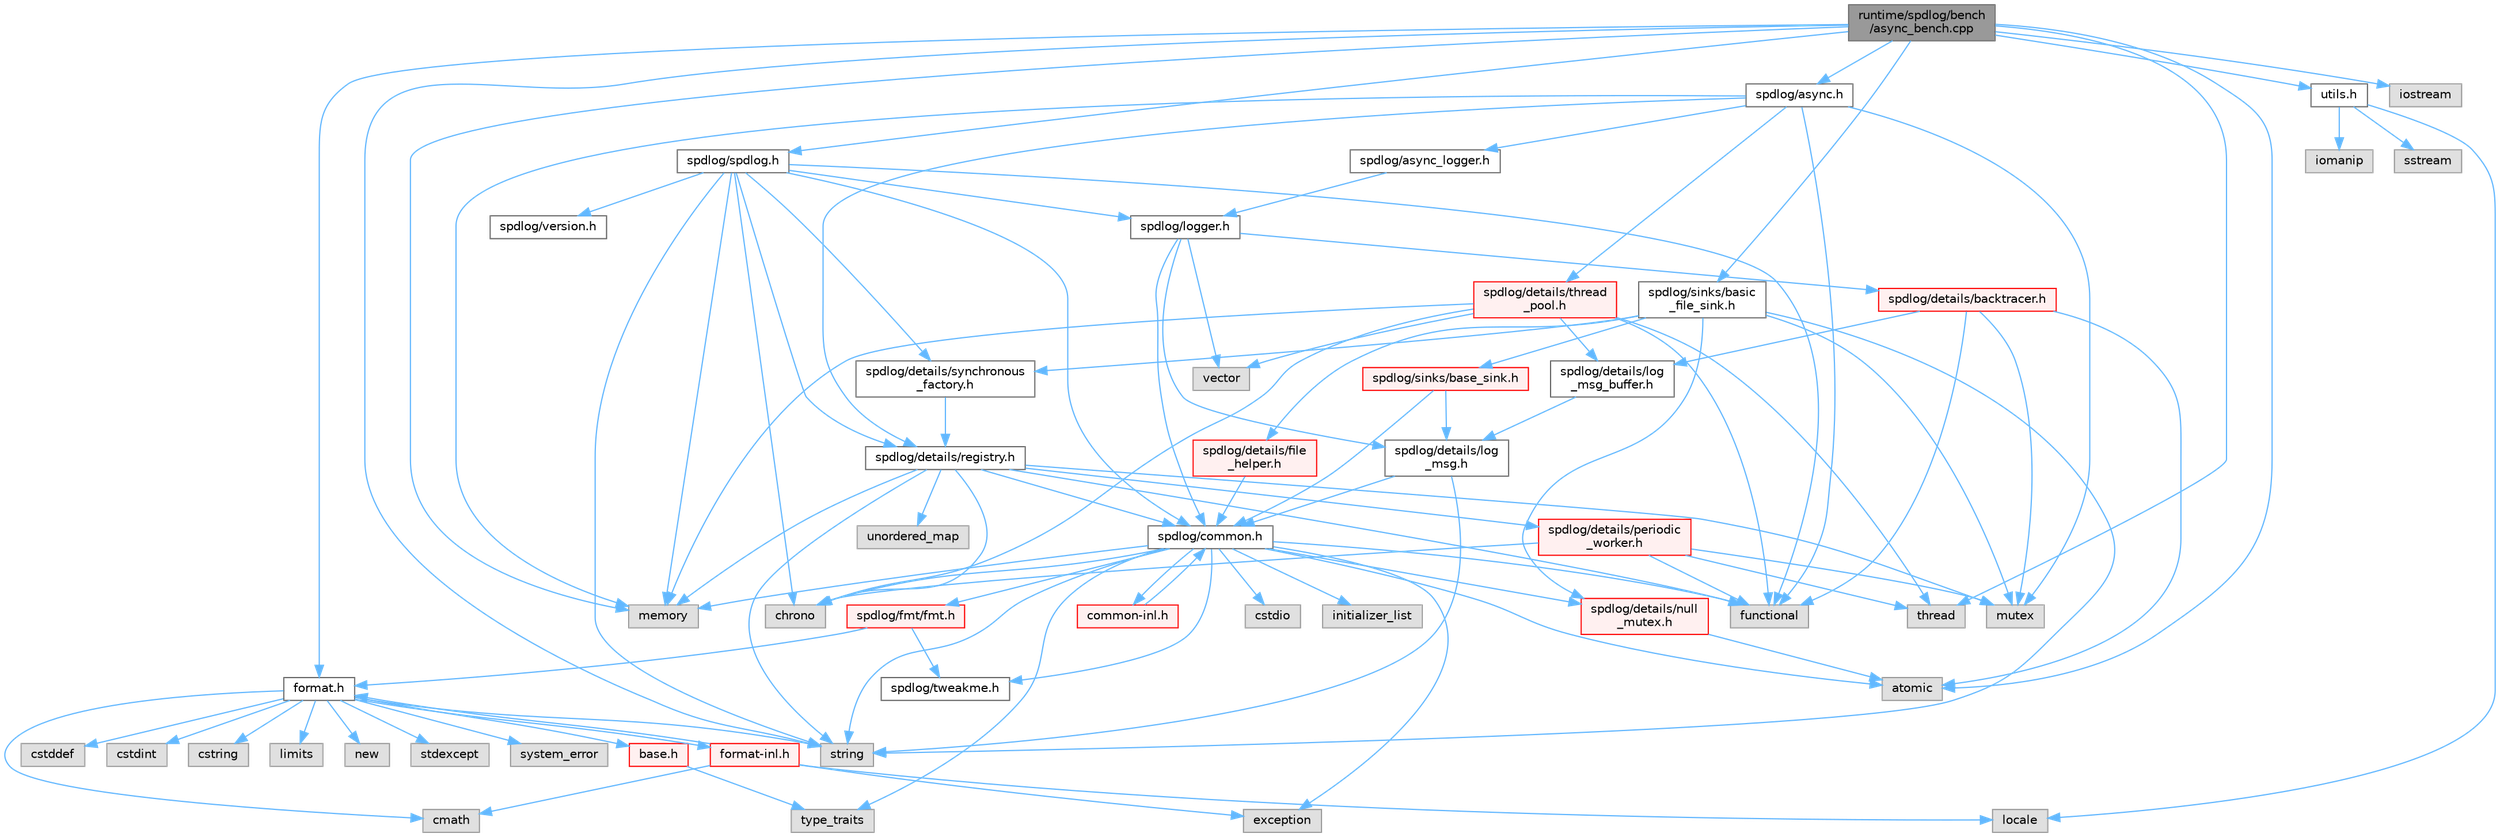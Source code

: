 digraph "runtime/spdlog/bench/async_bench.cpp"
{
 // LATEX_PDF_SIZE
  bgcolor="transparent";
  edge [fontname=Helvetica,fontsize=10,labelfontname=Helvetica,labelfontsize=10];
  node [fontname=Helvetica,fontsize=10,shape=box,height=0.2,width=0.4];
  Node1 [id="Node000001",label="runtime/spdlog/bench\l/async_bench.cpp",height=0.2,width=0.4,color="gray40", fillcolor="grey60", style="filled", fontcolor="black",tooltip=" "];
  Node1 -> Node2 [id="edge102_Node000001_Node000002",color="steelblue1",style="solid",tooltip=" "];
  Node2 [id="Node000002",label="spdlog/spdlog.h",height=0.2,width=0.4,color="grey40", fillcolor="white", style="filled",URL="$spdlog_8h.html",tooltip=" "];
  Node2 -> Node3 [id="edge103_Node000002_Node000003",color="steelblue1",style="solid",tooltip=" "];
  Node3 [id="Node000003",label="spdlog/common.h",height=0.2,width=0.4,color="grey40", fillcolor="white", style="filled",URL="$common_8h.html",tooltip=" "];
  Node3 -> Node4 [id="edge104_Node000003_Node000004",color="steelblue1",style="solid",tooltip=" "];
  Node4 [id="Node000004",label="spdlog/details/null\l_mutex.h",height=0.2,width=0.4,color="red", fillcolor="#FFF0F0", style="filled",URL="$null__mutex_8h.html",tooltip=" "];
  Node4 -> Node5 [id="edge105_Node000004_Node000005",color="steelblue1",style="solid",tooltip=" "];
  Node5 [id="Node000005",label="atomic",height=0.2,width=0.4,color="grey60", fillcolor="#E0E0E0", style="filled",tooltip=" "];
  Node3 -> Node7 [id="edge106_Node000003_Node000007",color="steelblue1",style="solid",tooltip=" "];
  Node7 [id="Node000007",label="spdlog/tweakme.h",height=0.2,width=0.4,color="grey40", fillcolor="white", style="filled",URL="$tweakme_8h.html",tooltip=" "];
  Node3 -> Node5 [id="edge107_Node000003_Node000005",color="steelblue1",style="solid",tooltip=" "];
  Node3 -> Node8 [id="edge108_Node000003_Node000008",color="steelblue1",style="solid",tooltip=" "];
  Node8 [id="Node000008",label="chrono",height=0.2,width=0.4,color="grey60", fillcolor="#E0E0E0", style="filled",tooltip=" "];
  Node3 -> Node9 [id="edge109_Node000003_Node000009",color="steelblue1",style="solid",tooltip=" "];
  Node9 [id="Node000009",label="cstdio",height=0.2,width=0.4,color="grey60", fillcolor="#E0E0E0", style="filled",tooltip=" "];
  Node3 -> Node10 [id="edge110_Node000003_Node000010",color="steelblue1",style="solid",tooltip=" "];
  Node10 [id="Node000010",label="exception",height=0.2,width=0.4,color="grey60", fillcolor="#E0E0E0", style="filled",tooltip=" "];
  Node3 -> Node11 [id="edge111_Node000003_Node000011",color="steelblue1",style="solid",tooltip=" "];
  Node11 [id="Node000011",label="functional",height=0.2,width=0.4,color="grey60", fillcolor="#E0E0E0", style="filled",tooltip=" "];
  Node3 -> Node12 [id="edge112_Node000003_Node000012",color="steelblue1",style="solid",tooltip=" "];
  Node12 [id="Node000012",label="initializer_list",height=0.2,width=0.4,color="grey60", fillcolor="#E0E0E0", style="filled",tooltip=" "];
  Node3 -> Node13 [id="edge113_Node000003_Node000013",color="steelblue1",style="solid",tooltip=" "];
  Node13 [id="Node000013",label="memory",height=0.2,width=0.4,color="grey60", fillcolor="#E0E0E0", style="filled",tooltip=" "];
  Node3 -> Node14 [id="edge114_Node000003_Node000014",color="steelblue1",style="solid",tooltip=" "];
  Node14 [id="Node000014",label="string",height=0.2,width=0.4,color="grey60", fillcolor="#E0E0E0", style="filled",tooltip=" "];
  Node3 -> Node15 [id="edge115_Node000003_Node000015",color="steelblue1",style="solid",tooltip=" "];
  Node15 [id="Node000015",label="type_traits",height=0.2,width=0.4,color="grey60", fillcolor="#E0E0E0", style="filled",tooltip=" "];
  Node3 -> Node16 [id="edge116_Node000003_Node000016",color="steelblue1",style="solid",tooltip=" "];
  Node16 [id="Node000016",label="spdlog/fmt/fmt.h",height=0.2,width=0.4,color="red", fillcolor="#FFF0F0", style="filled",URL="$fmt_8h.html",tooltip=" "];
  Node16 -> Node7 [id="edge117_Node000016_Node000007",color="steelblue1",style="solid",tooltip=" "];
  Node16 -> Node18 [id="edge118_Node000016_Node000018",color="steelblue1",style="solid",tooltip=" "];
  Node18 [id="Node000018",label="format.h",height=0.2,width=0.4,color="grey40", fillcolor="white", style="filled",URL="$spdlog_2include_2spdlog_2fmt_2bundled_2format_8h.html",tooltip=" "];
  Node18 -> Node19 [id="edge119_Node000018_Node000019",color="steelblue1",style="solid",tooltip=" "];
  Node19 [id="Node000019",label="base.h",height=0.2,width=0.4,color="red", fillcolor="#FFF0F0", style="filled",URL="$base_8h.html",tooltip=" "];
  Node19 -> Node15 [id="edge120_Node000019_Node000015",color="steelblue1",style="solid",tooltip=" "];
  Node18 -> Node166 [id="edge121_Node000018_Node000166",color="steelblue1",style="solid",tooltip=" "];
  Node166 [id="Node000166",label="cmath",height=0.2,width=0.4,color="grey60", fillcolor="#E0E0E0", style="filled",tooltip=" "];
  Node18 -> Node25 [id="edge122_Node000018_Node000025",color="steelblue1",style="solid",tooltip=" "];
  Node25 [id="Node000025",label="cstddef",height=0.2,width=0.4,color="grey60", fillcolor="#E0E0E0", style="filled",tooltip=" "];
  Node18 -> Node26 [id="edge123_Node000018_Node000026",color="steelblue1",style="solid",tooltip=" "];
  Node26 [id="Node000026",label="cstdint",height=0.2,width=0.4,color="grey60", fillcolor="#E0E0E0", style="filled",tooltip=" "];
  Node18 -> Node28 [id="edge124_Node000018_Node000028",color="steelblue1",style="solid",tooltip=" "];
  Node28 [id="Node000028",label="cstring",height=0.2,width=0.4,color="grey60", fillcolor="#E0E0E0", style="filled",tooltip=" "];
  Node18 -> Node167 [id="edge125_Node000018_Node000167",color="steelblue1",style="solid",tooltip=" "];
  Node167 [id="Node000167",label="limits",height=0.2,width=0.4,color="grey60", fillcolor="#E0E0E0", style="filled",tooltip=" "];
  Node18 -> Node64 [id="edge126_Node000018_Node000064",color="steelblue1",style="solid",tooltip=" "];
  Node64 [id="Node000064",label="new",height=0.2,width=0.4,color="grey60", fillcolor="#E0E0E0", style="filled",tooltip=" "];
  Node18 -> Node168 [id="edge127_Node000018_Node000168",color="steelblue1",style="solid",tooltip=" "];
  Node168 [id="Node000168",label="stdexcept",height=0.2,width=0.4,color="grey60", fillcolor="#E0E0E0", style="filled",tooltip=" "];
  Node18 -> Node14 [id="edge128_Node000018_Node000014",color="steelblue1",style="solid",tooltip=" "];
  Node18 -> Node169 [id="edge129_Node000018_Node000169",color="steelblue1",style="solid",tooltip=" "];
  Node169 [id="Node000169",label="system_error",height=0.2,width=0.4,color="grey60", fillcolor="#E0E0E0", style="filled",tooltip=" "];
  Node18 -> Node170 [id="edge130_Node000018_Node000170",color="steelblue1",style="solid",tooltip=" "];
  Node170 [id="Node000170",label="format-inl.h",height=0.2,width=0.4,color="red", fillcolor="#FFF0F0", style="filled",URL="$format-inl_8h.html",tooltip=" "];
  Node170 -> Node166 [id="edge131_Node000170_Node000166",color="steelblue1",style="solid",tooltip=" "];
  Node170 -> Node10 [id="edge132_Node000170_Node000010",color="steelblue1",style="solid",tooltip=" "];
  Node170 -> Node18 [id="edge133_Node000170_Node000018",color="steelblue1",style="solid",tooltip=" "];
  Node170 -> Node174 [id="edge134_Node000170_Node000174",color="steelblue1",style="solid",tooltip=" "];
  Node174 [id="Node000174",label="locale",height=0.2,width=0.4,color="grey60", fillcolor="#E0E0E0", style="filled",tooltip=" "];
  Node3 -> Node175 [id="edge135_Node000003_Node000175",color="steelblue1",style="solid",tooltip=" "];
  Node175 [id="Node000175",label="common-inl.h",height=0.2,width=0.4,color="red", fillcolor="#FFF0F0", style="filled",URL="$common-inl_8h.html",tooltip=" "];
  Node175 -> Node3 [id="edge136_Node000175_Node000003",color="steelblue1",style="solid",tooltip=" "];
  Node2 -> Node177 [id="edge137_Node000002_Node000177",color="steelblue1",style="solid",tooltip=" "];
  Node177 [id="Node000177",label="spdlog/details/registry.h",height=0.2,width=0.4,color="grey40", fillcolor="white", style="filled",URL="$registry_8h.html",tooltip=" "];
  Node177 -> Node3 [id="edge138_Node000177_Node000003",color="steelblue1",style="solid",tooltip=" "];
  Node177 -> Node178 [id="edge139_Node000177_Node000178",color="steelblue1",style="solid",tooltip=" "];
  Node178 [id="Node000178",label="spdlog/details/periodic\l_worker.h",height=0.2,width=0.4,color="red", fillcolor="#FFF0F0", style="filled",URL="$periodic__worker_8h.html",tooltip=" "];
  Node178 -> Node8 [id="edge140_Node000178_Node000008",color="steelblue1",style="solid",tooltip=" "];
  Node178 -> Node11 [id="edge141_Node000178_Node000011",color="steelblue1",style="solid",tooltip=" "];
  Node178 -> Node180 [id="edge142_Node000178_Node000180",color="steelblue1",style="solid",tooltip=" "];
  Node180 [id="Node000180",label="mutex",height=0.2,width=0.4,color="grey60", fillcolor="#E0E0E0", style="filled",tooltip=" "];
  Node178 -> Node181 [id="edge143_Node000178_Node000181",color="steelblue1",style="solid",tooltip=" "];
  Node181 [id="Node000181",label="thread",height=0.2,width=0.4,color="grey60", fillcolor="#E0E0E0", style="filled",tooltip=" "];
  Node177 -> Node8 [id="edge144_Node000177_Node000008",color="steelblue1",style="solid",tooltip=" "];
  Node177 -> Node11 [id="edge145_Node000177_Node000011",color="steelblue1",style="solid",tooltip=" "];
  Node177 -> Node13 [id="edge146_Node000177_Node000013",color="steelblue1",style="solid",tooltip=" "];
  Node177 -> Node180 [id="edge147_Node000177_Node000180",color="steelblue1",style="solid",tooltip=" "];
  Node177 -> Node14 [id="edge148_Node000177_Node000014",color="steelblue1",style="solid",tooltip=" "];
  Node177 -> Node182 [id="edge149_Node000177_Node000182",color="steelblue1",style="solid",tooltip=" "];
  Node182 [id="Node000182",label="unordered_map",height=0.2,width=0.4,color="grey60", fillcolor="#E0E0E0", style="filled",tooltip=" "];
  Node2 -> Node183 [id="edge150_Node000002_Node000183",color="steelblue1",style="solid",tooltip=" "];
  Node183 [id="Node000183",label="spdlog/details/synchronous\l_factory.h",height=0.2,width=0.4,color="grey40", fillcolor="white", style="filled",URL="$synchronous__factory_8h.html",tooltip=" "];
  Node183 -> Node177 [id="edge151_Node000183_Node000177",color="steelblue1",style="solid",tooltip=" "];
  Node2 -> Node184 [id="edge152_Node000002_Node000184",color="steelblue1",style="solid",tooltip=" "];
  Node184 [id="Node000184",label="spdlog/logger.h",height=0.2,width=0.4,color="grey40", fillcolor="white", style="filled",URL="$logger_8h.html",tooltip=" "];
  Node184 -> Node3 [id="edge153_Node000184_Node000003",color="steelblue1",style="solid",tooltip=" "];
  Node184 -> Node185 [id="edge154_Node000184_Node000185",color="steelblue1",style="solid",tooltip=" "];
  Node185 [id="Node000185",label="spdlog/details/backtracer.h",height=0.2,width=0.4,color="red", fillcolor="#FFF0F0", style="filled",URL="$backtracer_8h.html",tooltip=" "];
  Node185 -> Node188 [id="edge155_Node000185_Node000188",color="steelblue1",style="solid",tooltip=" "];
  Node188 [id="Node000188",label="spdlog/details/log\l_msg_buffer.h",height=0.2,width=0.4,color="grey40", fillcolor="white", style="filled",URL="$log__msg__buffer_8h.html",tooltip=" "];
  Node188 -> Node189 [id="edge156_Node000188_Node000189",color="steelblue1",style="solid",tooltip=" "];
  Node189 [id="Node000189",label="spdlog/details/log\l_msg.h",height=0.2,width=0.4,color="grey40", fillcolor="white", style="filled",URL="$log__msg_8h.html",tooltip=" "];
  Node189 -> Node3 [id="edge157_Node000189_Node000003",color="steelblue1",style="solid",tooltip=" "];
  Node189 -> Node14 [id="edge158_Node000189_Node000014",color="steelblue1",style="solid",tooltip=" "];
  Node185 -> Node5 [id="edge159_Node000185_Node000005",color="steelblue1",style="solid",tooltip=" "];
  Node185 -> Node11 [id="edge160_Node000185_Node000011",color="steelblue1",style="solid",tooltip=" "];
  Node185 -> Node180 [id="edge161_Node000185_Node000180",color="steelblue1",style="solid",tooltip=" "];
  Node184 -> Node189 [id="edge162_Node000184_Node000189",color="steelblue1",style="solid",tooltip=" "];
  Node184 -> Node187 [id="edge163_Node000184_Node000187",color="steelblue1",style="solid",tooltip=" "];
  Node187 [id="Node000187",label="vector",height=0.2,width=0.4,color="grey60", fillcolor="#E0E0E0", style="filled",tooltip=" "];
  Node2 -> Node190 [id="edge164_Node000002_Node000190",color="steelblue1",style="solid",tooltip=" "];
  Node190 [id="Node000190",label="spdlog/version.h",height=0.2,width=0.4,color="grey40", fillcolor="white", style="filled",URL="$spdlog_2include_2spdlog_2version_8h.html",tooltip=" "];
  Node2 -> Node8 [id="edge165_Node000002_Node000008",color="steelblue1",style="solid",tooltip=" "];
  Node2 -> Node11 [id="edge166_Node000002_Node000011",color="steelblue1",style="solid",tooltip=" "];
  Node2 -> Node13 [id="edge167_Node000002_Node000013",color="steelblue1",style="solid",tooltip=" "];
  Node2 -> Node14 [id="edge168_Node000002_Node000014",color="steelblue1",style="solid",tooltip=" "];
  Node1 -> Node191 [id="edge169_Node000001_Node000191",color="steelblue1",style="solid",tooltip=" "];
  Node191 [id="Node000191",label="spdlog/async.h",height=0.2,width=0.4,color="grey40", fillcolor="white", style="filled",URL="$async_8h.html",tooltip=" "];
  Node191 -> Node192 [id="edge170_Node000191_Node000192",color="steelblue1",style="solid",tooltip=" "];
  Node192 [id="Node000192",label="spdlog/async_logger.h",height=0.2,width=0.4,color="grey40", fillcolor="white", style="filled",URL="$async__logger_8h.html",tooltip=" "];
  Node192 -> Node184 [id="edge171_Node000192_Node000184",color="steelblue1",style="solid",tooltip=" "];
  Node191 -> Node177 [id="edge172_Node000191_Node000177",color="steelblue1",style="solid",tooltip=" "];
  Node191 -> Node193 [id="edge173_Node000191_Node000193",color="steelblue1",style="solid",tooltip=" "];
  Node193 [id="Node000193",label="spdlog/details/thread\l_pool.h",height=0.2,width=0.4,color="red", fillcolor="#FFF0F0", style="filled",URL="$thread__pool_8h.html",tooltip=" "];
  Node193 -> Node188 [id="edge174_Node000193_Node000188",color="steelblue1",style="solid",tooltip=" "];
  Node193 -> Node8 [id="edge175_Node000193_Node000008",color="steelblue1",style="solid",tooltip=" "];
  Node193 -> Node11 [id="edge176_Node000193_Node000011",color="steelblue1",style="solid",tooltip=" "];
  Node193 -> Node13 [id="edge177_Node000193_Node000013",color="steelblue1",style="solid",tooltip=" "];
  Node193 -> Node181 [id="edge178_Node000193_Node000181",color="steelblue1",style="solid",tooltip=" "];
  Node193 -> Node187 [id="edge179_Node000193_Node000187",color="steelblue1",style="solid",tooltip=" "];
  Node191 -> Node11 [id="edge180_Node000191_Node000011",color="steelblue1",style="solid",tooltip=" "];
  Node191 -> Node13 [id="edge181_Node000191_Node000013",color="steelblue1",style="solid",tooltip=" "];
  Node191 -> Node180 [id="edge182_Node000191_Node000180",color="steelblue1",style="solid",tooltip=" "];
  Node1 -> Node197 [id="edge183_Node000001_Node000197",color="steelblue1",style="solid",tooltip=" "];
  Node197 [id="Node000197",label="spdlog/sinks/basic\l_file_sink.h",height=0.2,width=0.4,color="grey40", fillcolor="white", style="filled",URL="$basic__file__sink_8h.html",tooltip=" "];
  Node197 -> Node198 [id="edge184_Node000197_Node000198",color="steelblue1",style="solid",tooltip=" "];
  Node198 [id="Node000198",label="spdlog/details/file\l_helper.h",height=0.2,width=0.4,color="red", fillcolor="#FFF0F0", style="filled",URL="$file__helper_8h.html",tooltip=" "];
  Node198 -> Node3 [id="edge185_Node000198_Node000003",color="steelblue1",style="solid",tooltip=" "];
  Node197 -> Node4 [id="edge186_Node000197_Node000004",color="steelblue1",style="solid",tooltip=" "];
  Node197 -> Node183 [id="edge187_Node000197_Node000183",color="steelblue1",style="solid",tooltip=" "];
  Node197 -> Node200 [id="edge188_Node000197_Node000200",color="steelblue1",style="solid",tooltip=" "];
  Node200 [id="Node000200",label="spdlog/sinks/base_sink.h",height=0.2,width=0.4,color="red", fillcolor="#FFF0F0", style="filled",URL="$base__sink_8h.html",tooltip=" "];
  Node200 -> Node3 [id="edge189_Node000200_Node000003",color="steelblue1",style="solid",tooltip=" "];
  Node200 -> Node189 [id="edge190_Node000200_Node000189",color="steelblue1",style="solid",tooltip=" "];
  Node197 -> Node180 [id="edge191_Node000197_Node000180",color="steelblue1",style="solid",tooltip=" "];
  Node197 -> Node14 [id="edge192_Node000197_Node000014",color="steelblue1",style="solid",tooltip=" "];
  Node1 -> Node18 [id="edge193_Node000001_Node000018",color="steelblue1",style="solid",tooltip=" "];
  Node1 -> Node203 [id="edge194_Node000001_Node000203",color="steelblue1",style="solid",tooltip=" "];
  Node203 [id="Node000203",label="utils.h",height=0.2,width=0.4,color="grey40", fillcolor="white", style="filled",URL="$bench_2utils_8h.html",tooltip=" "];
  Node203 -> Node204 [id="edge195_Node000203_Node000204",color="steelblue1",style="solid",tooltip=" "];
  Node204 [id="Node000204",label="iomanip",height=0.2,width=0.4,color="grey60", fillcolor="#E0E0E0", style="filled",tooltip=" "];
  Node203 -> Node174 [id="edge196_Node000203_Node000174",color="steelblue1",style="solid",tooltip=" "];
  Node203 -> Node205 [id="edge197_Node000203_Node000205",color="steelblue1",style="solid",tooltip=" "];
  Node205 [id="Node000205",label="sstream",height=0.2,width=0.4,color="grey60", fillcolor="#E0E0E0", style="filled",tooltip=" "];
  Node1 -> Node5 [id="edge198_Node000001_Node000005",color="steelblue1",style="solid",tooltip=" "];
  Node1 -> Node206 [id="edge199_Node000001_Node000206",color="steelblue1",style="solid",tooltip=" "];
  Node206 [id="Node000206",label="iostream",height=0.2,width=0.4,color="grey60", fillcolor="#E0E0E0", style="filled",tooltip=" "];
  Node1 -> Node13 [id="edge200_Node000001_Node000013",color="steelblue1",style="solid",tooltip=" "];
  Node1 -> Node14 [id="edge201_Node000001_Node000014",color="steelblue1",style="solid",tooltip=" "];
  Node1 -> Node181 [id="edge202_Node000001_Node000181",color="steelblue1",style="solid",tooltip=" "];
}
